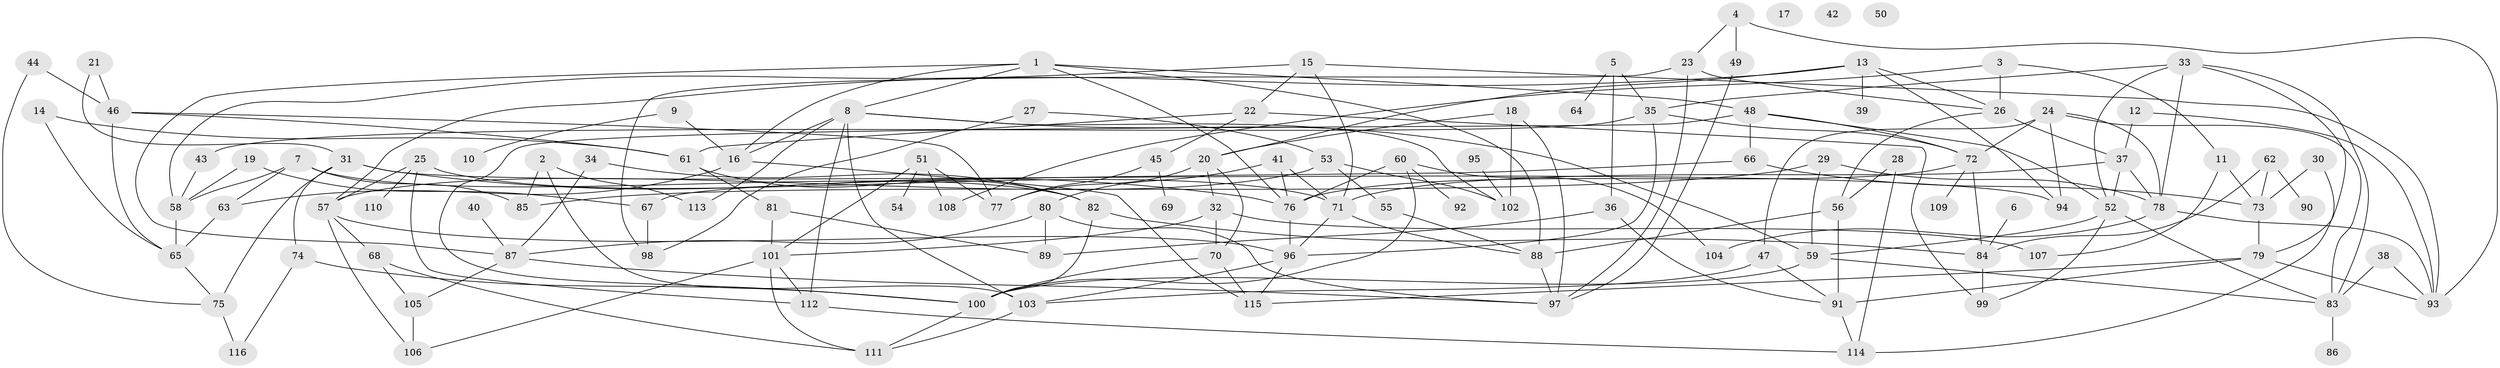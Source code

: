 // Generated by graph-tools (version 1.1) at 2025/40/03/09/25 04:40:14]
// undirected, 116 vertices, 202 edges
graph export_dot {
graph [start="1"]
  node [color=gray90,style=filled];
  1;
  2;
  3;
  4;
  5;
  6;
  7;
  8;
  9;
  10;
  11;
  12;
  13;
  14;
  15;
  16;
  17;
  18;
  19;
  20;
  21;
  22;
  23;
  24;
  25;
  26;
  27;
  28;
  29;
  30;
  31;
  32;
  33;
  34;
  35;
  36;
  37;
  38;
  39;
  40;
  41;
  42;
  43;
  44;
  45;
  46;
  47;
  48;
  49;
  50;
  51;
  52;
  53;
  54;
  55;
  56;
  57;
  58;
  59;
  60;
  61;
  62;
  63;
  64;
  65;
  66;
  67;
  68;
  69;
  70;
  71;
  72;
  73;
  74;
  75;
  76;
  77;
  78;
  79;
  80;
  81;
  82;
  83;
  84;
  85;
  86;
  87;
  88;
  89;
  90;
  91;
  92;
  93;
  94;
  95;
  96;
  97;
  98;
  99;
  100;
  101;
  102;
  103;
  104;
  105;
  106;
  107;
  108;
  109;
  110;
  111;
  112;
  113;
  114;
  115;
  116;
  1 -- 8;
  1 -- 16;
  1 -- 48;
  1 -- 76;
  1 -- 87;
  1 -- 88;
  2 -- 85;
  2 -- 103;
  2 -- 113;
  3 -- 11;
  3 -- 26;
  3 -- 108;
  4 -- 23;
  4 -- 49;
  4 -- 93;
  5 -- 35;
  5 -- 36;
  5 -- 64;
  6 -- 84;
  7 -- 58;
  7 -- 63;
  7 -- 82;
  7 -- 85;
  8 -- 16;
  8 -- 59;
  8 -- 102;
  8 -- 103;
  8 -- 112;
  8 -- 113;
  9 -- 10;
  9 -- 16;
  11 -- 73;
  11 -- 107;
  12 -- 37;
  12 -- 93;
  13 -- 20;
  13 -- 26;
  13 -- 39;
  13 -- 57;
  13 -- 94;
  14 -- 61;
  14 -- 65;
  15 -- 22;
  15 -- 58;
  15 -- 71;
  15 -- 93;
  16 -- 63;
  16 -- 115;
  18 -- 20;
  18 -- 97;
  18 -- 102;
  19 -- 58;
  19 -- 67;
  20 -- 32;
  20 -- 70;
  20 -- 77;
  21 -- 31;
  21 -- 46;
  22 -- 45;
  22 -- 61;
  22 -- 99;
  23 -- 26;
  23 -- 97;
  23 -- 98;
  24 -- 47;
  24 -- 72;
  24 -- 78;
  24 -- 83;
  24 -- 94;
  25 -- 57;
  25 -- 71;
  25 -- 110;
  25 -- 112;
  26 -- 37;
  26 -- 56;
  27 -- 53;
  27 -- 98;
  28 -- 56;
  28 -- 114;
  29 -- 59;
  29 -- 78;
  29 -- 85;
  30 -- 73;
  30 -- 114;
  31 -- 74;
  31 -- 75;
  31 -- 76;
  31 -- 94;
  32 -- 70;
  32 -- 101;
  32 -- 107;
  33 -- 35;
  33 -- 52;
  33 -- 78;
  33 -- 79;
  33 -- 83;
  34 -- 82;
  34 -- 87;
  35 -- 43;
  35 -- 72;
  35 -- 96;
  36 -- 89;
  36 -- 91;
  37 -- 52;
  37 -- 71;
  37 -- 78;
  38 -- 83;
  38 -- 93;
  40 -- 87;
  41 -- 71;
  41 -- 76;
  41 -- 80;
  43 -- 58;
  44 -- 46;
  44 -- 75;
  45 -- 69;
  45 -- 77;
  46 -- 61;
  46 -- 65;
  46 -- 77;
  47 -- 91;
  47 -- 103;
  48 -- 52;
  48 -- 66;
  48 -- 72;
  48 -- 100;
  49 -- 97;
  51 -- 54;
  51 -- 77;
  51 -- 101;
  51 -- 108;
  52 -- 59;
  52 -- 83;
  52 -- 99;
  53 -- 55;
  53 -- 57;
  53 -- 102;
  55 -- 88;
  56 -- 88;
  56 -- 91;
  57 -- 68;
  57 -- 96;
  57 -- 106;
  58 -- 65;
  59 -- 83;
  59 -- 100;
  60 -- 76;
  60 -- 92;
  60 -- 100;
  60 -- 104;
  61 -- 81;
  61 -- 82;
  62 -- 73;
  62 -- 84;
  62 -- 90;
  63 -- 65;
  65 -- 75;
  66 -- 67;
  66 -- 73;
  67 -- 98;
  68 -- 105;
  68 -- 111;
  70 -- 100;
  70 -- 115;
  71 -- 88;
  71 -- 96;
  72 -- 76;
  72 -- 84;
  72 -- 109;
  73 -- 79;
  74 -- 100;
  74 -- 116;
  75 -- 116;
  76 -- 96;
  78 -- 93;
  78 -- 104;
  79 -- 91;
  79 -- 93;
  79 -- 115;
  80 -- 87;
  80 -- 89;
  80 -- 97;
  81 -- 89;
  81 -- 101;
  82 -- 84;
  82 -- 100;
  83 -- 86;
  84 -- 99;
  87 -- 97;
  87 -- 105;
  88 -- 97;
  91 -- 114;
  95 -- 102;
  96 -- 103;
  96 -- 115;
  100 -- 111;
  101 -- 106;
  101 -- 111;
  101 -- 112;
  103 -- 111;
  105 -- 106;
  112 -- 114;
}
